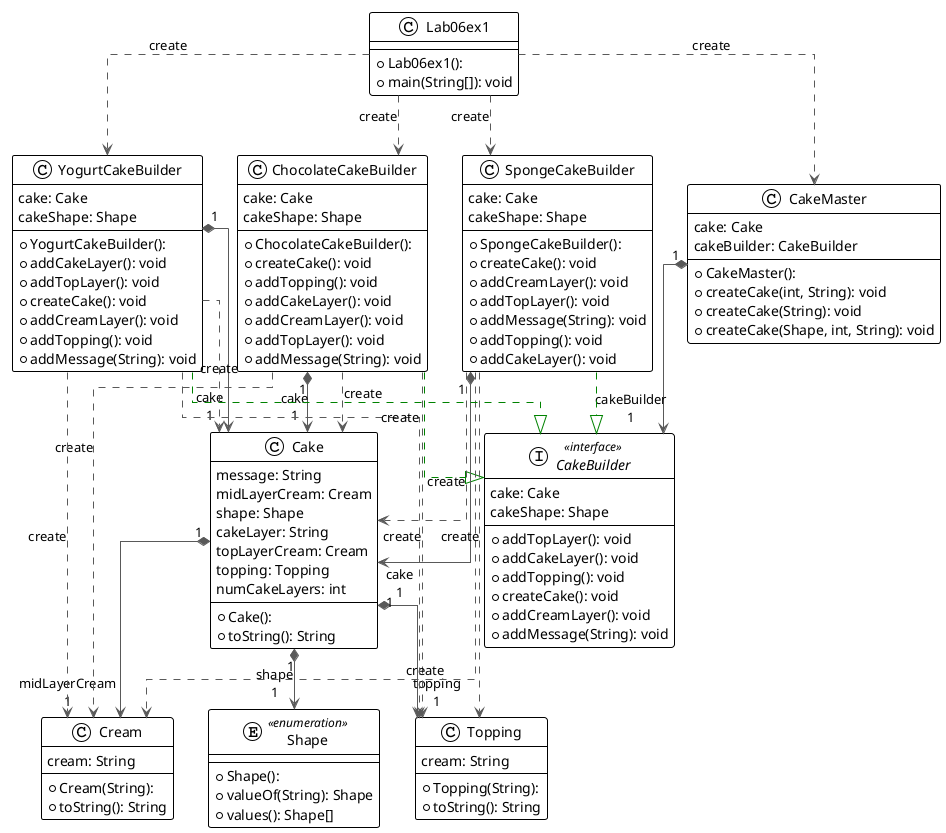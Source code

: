 @startuml

!theme plain
top to bottom direction
skinparam linetype ortho

class Cake {
  + Cake(): 
  + toString(): String
   message: String
   midLayerCream: Cream
   shape: Shape
   cakeLayer: String
   topLayerCream: Cream
   topping: Topping
   numCakeLayers: int
}
interface CakeBuilder << interface >> {
  + addTopLayer(): void
  + addCakeLayer(): void
  + addTopping(): void
  + createCake(): void
  + addCreamLayer(): void
  + addMessage(String): void
   cake: Cake
   cakeShape: Shape
}
class CakeMaster {
  + CakeMaster(): 
  + createCake(int, String): void
  + createCake(String): void
  + createCake(Shape, int, String): void
   cake: Cake
   cakeBuilder: CakeBuilder
}
class ChocolateCakeBuilder {
  + ChocolateCakeBuilder(): 
  + createCake(): void
  + addTopping(): void
  + addCakeLayer(): void
  + addCreamLayer(): void
  + addTopLayer(): void
  + addMessage(String): void
   cake: Cake
   cakeShape: Shape
}
class Cream {
  + Cream(String): 
  + toString(): String
   cream: String
}
class Lab06ex1 {
  + Lab06ex1(): 
  + main(String[]): void
}
enum Shape << enumeration >> {
  + Shape(): 
  + valueOf(String): Shape
  + values(): Shape[]
}
class SpongeCakeBuilder {
  + SpongeCakeBuilder(): 
  + createCake(): void
  + addCreamLayer(): void
  + addTopLayer(): void
  + addMessage(String): void
  + addTopping(): void
  + addCakeLayer(): void
   cake: Cake
   cakeShape: Shape
}
class Topping {
  + Topping(String): 
  + toString(): String
   cream: String
}
class YogurtCakeBuilder {
  + YogurtCakeBuilder(): 
  + addCakeLayer(): void
  + addTopLayer(): void
  + createCake(): void
  + addCreamLayer(): void
  + addTopping(): void
  + addMessage(String): void
   cake: Cake
   cakeShape: Shape
}

Cake                 "1" *-[#595959,plain]-> "midLayerCream\n1" Cream                
Cake                 "1" *-[#595959,plain]-> "shape\n1" Shape                
Cake                 "1" *-[#595959,plain]-> "topping\n1" Topping              
CakeMaster           "1" *-[#595959,plain]-> "cakeBuilder\n1" CakeBuilder          
ChocolateCakeBuilder "1" *-[#595959,plain]-> "cake\n1" Cake                 
ChocolateCakeBuilder  -[#595959,dashed]->  Cake                 : "«create»"
ChocolateCakeBuilder  -[#008200,dashed]-^  CakeBuilder          
ChocolateCakeBuilder  -[#595959,dashed]->  Cream                : "«create»"
ChocolateCakeBuilder  -[#595959,dashed]->  Topping              : "«create»"
Lab06ex1              -[#595959,dashed]->  CakeMaster           : "«create»"
Lab06ex1              -[#595959,dashed]->  ChocolateCakeBuilder : "«create»"
Lab06ex1              -[#595959,dashed]->  SpongeCakeBuilder    : "«create»"
Lab06ex1              -[#595959,dashed]->  YogurtCakeBuilder    : "«create»"
SpongeCakeBuilder     -[#595959,dashed]->  Cake                 : "«create»"
SpongeCakeBuilder    "1" *-[#595959,plain]-> "cake\n1" Cake                 
SpongeCakeBuilder     -[#008200,dashed]-^  CakeBuilder          
SpongeCakeBuilder     -[#595959,dashed]->  Cream                : "«create»"
SpongeCakeBuilder     -[#595959,dashed]->  Topping              : "«create»"
YogurtCakeBuilder    "1" *-[#595959,plain]-> "cake\n1" Cake                 
YogurtCakeBuilder     -[#595959,dashed]->  Cake                 : "«create»"
YogurtCakeBuilder     -[#008200,dashed]-^  CakeBuilder          
YogurtCakeBuilder     -[#595959,dashed]->  Cream                : "«create»"
YogurtCakeBuilder     -[#595959,dashed]->  Topping              : "«create»"
@enduml
